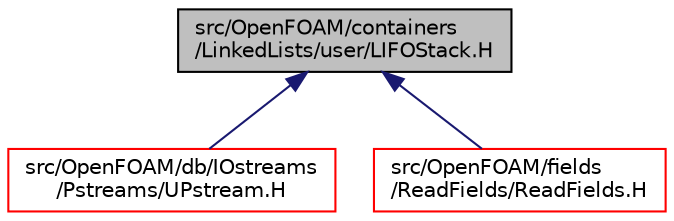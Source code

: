 digraph "src/OpenFOAM/containers/LinkedLists/user/LIFOStack.H"
{
  bgcolor="transparent";
  edge [fontname="Helvetica",fontsize="10",labelfontname="Helvetica",labelfontsize="10"];
  node [fontname="Helvetica",fontsize="10",shape=record];
  Node51 [label="src/OpenFOAM/containers\l/LinkedLists/user/LIFOStack.H",height=0.2,width=0.4,color="black", fillcolor="grey75", style="filled", fontcolor="black"];
  Node51 -> Node52 [dir="back",color="midnightblue",fontsize="10",style="solid",fontname="Helvetica"];
  Node52 [label="src/OpenFOAM/db/IOstreams\l/Pstreams/UPstream.H",height=0.2,width=0.4,color="red",URL="$a09890.html"];
  Node51 -> Node4671 [dir="back",color="midnightblue",fontsize="10",style="solid",fontname="Helvetica"];
  Node4671 [label="src/OpenFOAM/fields\l/ReadFields/ReadFields.H",height=0.2,width=0.4,color="red",URL="$a10889.html",tooltip="Field reading functions for post-processing utilities. "];
}

